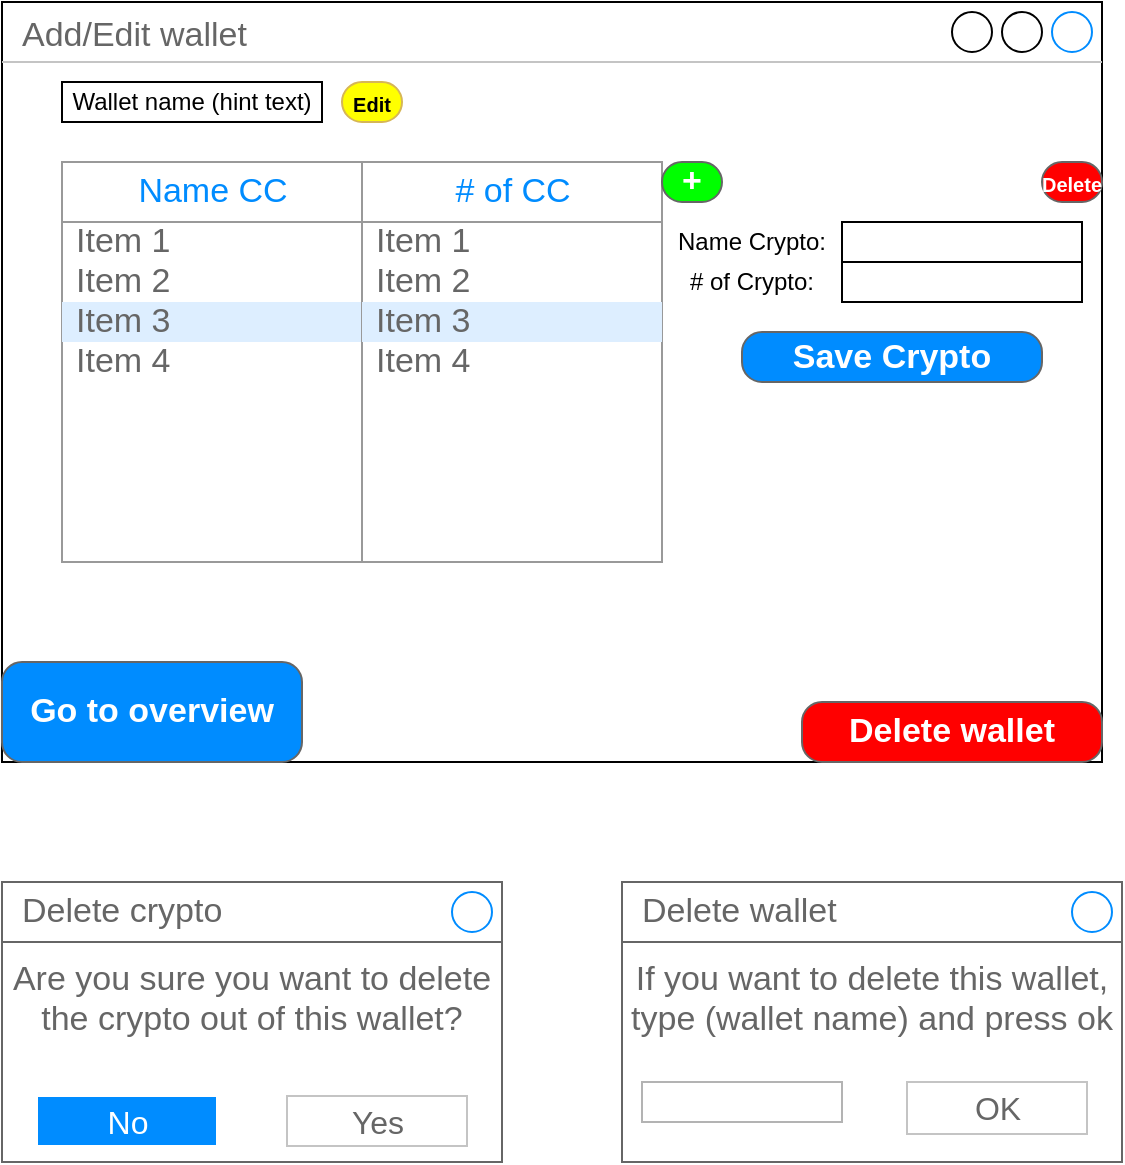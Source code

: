 <mxfile version="13.7.9" type="device"><diagram id="nyt5AFLBLkqbIVctxiFJ" name="Page-1"><mxGraphModel dx="1086" dy="806" grid="1" gridSize="10" guides="1" tooltips="1" connect="1" arrows="1" fold="1" page="1" pageScale="1" pageWidth="827" pageHeight="1169" math="0" shadow="0"><root><mxCell id="0"/><mxCell id="1" parent="0"/><mxCell id="b0OzLWJaSy7-i8YKoPhJ-1" value="Add/Edit wallet" style="strokeWidth=1;shadow=0;dashed=0;align=center;html=1;shape=mxgraph.mockup.containers.window;align=left;verticalAlign=top;spacingLeft=8;strokeColor2=#008cff;strokeColor3=#c4c4c4;fontColor=#666666;mainText=;fontSize=17;labelBackgroundColor=none;" vertex="1" parent="1"><mxGeometry width="550" height="380" as="geometry"/></mxCell><mxCell id="b0OzLWJaSy7-i8YKoPhJ-2" value="Wallet name (hint text)" style="rounded=0;whiteSpace=wrap;html=1;" vertex="1" parent="1"><mxGeometry x="30" y="40" width="130" height="20" as="geometry"/></mxCell><mxCell id="b0OzLWJaSy7-i8YKoPhJ-3" value="&lt;font style=&quot;font-size: 10px&quot;&gt;Edit&lt;/font&gt;" style="strokeWidth=1;shadow=0;dashed=0;align=center;html=1;shape=mxgraph.mockup.buttons.button;strokeColor=#d6b656;mainText=;buttonStyle=round;fontSize=17;fontStyle=1;whiteSpace=wrap;fillColor=#FFFF00;" vertex="1" parent="1"><mxGeometry x="170" y="40" width="30" height="20" as="geometry"/></mxCell><mxCell id="b0OzLWJaSy7-i8YKoPhJ-9" value="" style="strokeWidth=1;shadow=0;dashed=0;align=center;html=1;shape=mxgraph.mockup.forms.rrect;rSize=0;strokeColor=#999999;fillColor=#ffffff;" vertex="1" parent="1"><mxGeometry x="30" y="80" width="150" height="200" as="geometry"/></mxCell><mxCell id="b0OzLWJaSy7-i8YKoPhJ-10" value="Name CC" style="strokeWidth=1;shadow=0;dashed=0;align=center;html=1;shape=mxgraph.mockup.forms.rrect;rSize=0;strokeColor=#999999;fontColor=#008cff;fontSize=17;fillColor=#ffffff;resizeWidth=1;" vertex="1" parent="b0OzLWJaSy7-i8YKoPhJ-9"><mxGeometry width="150" height="30" relative="1" as="geometry"/></mxCell><mxCell id="b0OzLWJaSy7-i8YKoPhJ-11" value="Item 1" style="strokeWidth=1;shadow=0;dashed=0;align=center;html=1;shape=mxgraph.mockup.forms.anchor;fontSize=17;fontColor=#666666;align=left;spacingLeft=5;resizeWidth=1;" vertex="1" parent="b0OzLWJaSy7-i8YKoPhJ-9"><mxGeometry width="150" height="20" relative="1" as="geometry"><mxPoint y="30" as="offset"/></mxGeometry></mxCell><mxCell id="b0OzLWJaSy7-i8YKoPhJ-12" value="Item 2" style="strokeWidth=1;shadow=0;dashed=0;align=center;html=1;shape=mxgraph.mockup.forms.anchor;fontSize=17;fontColor=#666666;align=left;spacingLeft=5;resizeWidth=1;" vertex="1" parent="b0OzLWJaSy7-i8YKoPhJ-9"><mxGeometry width="150" height="20" relative="1" as="geometry"><mxPoint y="50" as="offset"/></mxGeometry></mxCell><mxCell id="b0OzLWJaSy7-i8YKoPhJ-13" value="Item 3" style="strokeWidth=1;shadow=0;dashed=0;align=center;html=1;shape=mxgraph.mockup.forms.rrect;rSize=0;fontSize=17;fontColor=#666666;align=left;spacingLeft=5;fillColor=#ddeeff;strokeColor=none;resizeWidth=1;" vertex="1" parent="b0OzLWJaSy7-i8YKoPhJ-9"><mxGeometry width="150" height="20" relative="1" as="geometry"><mxPoint y="70" as="offset"/></mxGeometry></mxCell><mxCell id="b0OzLWJaSy7-i8YKoPhJ-14" value="Item 4" style="strokeWidth=1;shadow=0;dashed=0;align=center;html=1;shape=mxgraph.mockup.forms.anchor;fontSize=17;fontColor=#666666;align=left;spacingLeft=5;resizeWidth=1;" vertex="1" parent="b0OzLWJaSy7-i8YKoPhJ-9"><mxGeometry width="150" height="20" relative="1" as="geometry"><mxPoint y="90" as="offset"/></mxGeometry></mxCell><mxCell id="b0OzLWJaSy7-i8YKoPhJ-15" value="" style="strokeWidth=1;shadow=0;dashed=0;align=center;html=1;shape=mxgraph.mockup.forms.rrect;rSize=0;strokeColor=#999999;fillColor=#ffffff;" vertex="1" parent="1"><mxGeometry x="180" y="80" width="150" height="200" as="geometry"/></mxCell><mxCell id="b0OzLWJaSy7-i8YKoPhJ-16" value="# of CC" style="strokeWidth=1;shadow=0;dashed=0;align=center;html=1;shape=mxgraph.mockup.forms.rrect;rSize=0;strokeColor=#999999;fontColor=#008cff;fontSize=17;fillColor=#ffffff;resizeWidth=1;" vertex="1" parent="b0OzLWJaSy7-i8YKoPhJ-15"><mxGeometry width="150" height="30" relative="1" as="geometry"/></mxCell><mxCell id="b0OzLWJaSy7-i8YKoPhJ-17" value="Item 1" style="strokeWidth=1;shadow=0;dashed=0;align=center;html=1;shape=mxgraph.mockup.forms.anchor;fontSize=17;fontColor=#666666;align=left;spacingLeft=5;resizeWidth=1;" vertex="1" parent="b0OzLWJaSy7-i8YKoPhJ-15"><mxGeometry width="150" height="20" relative="1" as="geometry"><mxPoint y="30" as="offset"/></mxGeometry></mxCell><mxCell id="b0OzLWJaSy7-i8YKoPhJ-18" value="Item 2" style="strokeWidth=1;shadow=0;dashed=0;align=center;html=1;shape=mxgraph.mockup.forms.anchor;fontSize=17;fontColor=#666666;align=left;spacingLeft=5;resizeWidth=1;" vertex="1" parent="b0OzLWJaSy7-i8YKoPhJ-15"><mxGeometry width="150" height="20" relative="1" as="geometry"><mxPoint y="50" as="offset"/></mxGeometry></mxCell><mxCell id="b0OzLWJaSy7-i8YKoPhJ-19" value="Item 3" style="strokeWidth=1;shadow=0;dashed=0;align=center;html=1;shape=mxgraph.mockup.forms.rrect;rSize=0;fontSize=17;fontColor=#666666;align=left;spacingLeft=5;fillColor=#ddeeff;strokeColor=none;resizeWidth=1;" vertex="1" parent="b0OzLWJaSy7-i8YKoPhJ-15"><mxGeometry width="150" height="20" relative="1" as="geometry"><mxPoint y="70" as="offset"/></mxGeometry></mxCell><mxCell id="b0OzLWJaSy7-i8YKoPhJ-20" value="Item 4" style="strokeWidth=1;shadow=0;dashed=0;align=center;html=1;shape=mxgraph.mockup.forms.anchor;fontSize=17;fontColor=#666666;align=left;spacingLeft=5;resizeWidth=1;" vertex="1" parent="b0OzLWJaSy7-i8YKoPhJ-15"><mxGeometry width="150" height="20" relative="1" as="geometry"><mxPoint y="90" as="offset"/></mxGeometry></mxCell><mxCell id="b0OzLWJaSy7-i8YKoPhJ-21" value="+" style="strokeWidth=1;shadow=0;dashed=0;align=center;html=1;shape=mxgraph.mockup.buttons.button;strokeColor=#666666;fontColor=#ffffff;mainText=;buttonStyle=round;fontSize=17;fontStyle=1;whiteSpace=wrap;fillColor=#00FF00;" vertex="1" parent="1"><mxGeometry x="330" y="80" width="30" height="20" as="geometry"/></mxCell><mxCell id="b0OzLWJaSy7-i8YKoPhJ-22" value="&lt;font style=&quot;font-size: 10px&quot;&gt;Delete&lt;/font&gt;" style="strokeWidth=1;shadow=0;dashed=0;align=center;html=1;shape=mxgraph.mockup.buttons.button;strokeColor=#666666;fontColor=#ffffff;mainText=;buttonStyle=round;fontSize=17;fontStyle=1;whiteSpace=wrap;fillColor=#FF0000;" vertex="1" parent="1"><mxGeometry x="520" y="80" width="30" height="20" as="geometry"/></mxCell><mxCell id="b0OzLWJaSy7-i8YKoPhJ-24" value="Name Crypto:" style="text;html=1;strokeColor=none;fillColor=none;align=center;verticalAlign=middle;whiteSpace=wrap;rounded=0;" vertex="1" parent="1"><mxGeometry x="330" y="110" width="90" height="20" as="geometry"/></mxCell><mxCell id="b0OzLWJaSy7-i8YKoPhJ-25" value="# of Crypto:" style="text;html=1;strokeColor=none;fillColor=none;align=center;verticalAlign=middle;whiteSpace=wrap;rounded=0;" vertex="1" parent="1"><mxGeometry x="330" y="130" width="90" height="20" as="geometry"/></mxCell><mxCell id="b0OzLWJaSy7-i8YKoPhJ-26" value="" style="rounded=0;whiteSpace=wrap;html=1;fillColor=#FFFFFF;" vertex="1" parent="1"><mxGeometry x="420" y="110" width="120" height="20" as="geometry"/></mxCell><mxCell id="b0OzLWJaSy7-i8YKoPhJ-27" value="" style="rounded=0;whiteSpace=wrap;html=1;fillColor=#FFFFFF;" vertex="1" parent="1"><mxGeometry x="420" y="130" width="120" height="20" as="geometry"/></mxCell><mxCell id="b0OzLWJaSy7-i8YKoPhJ-28" value="Delete wallet" style="strokeWidth=1;shadow=0;dashed=0;align=center;html=1;shape=mxgraph.mockup.buttons.button;strokeColor=#666666;fontColor=#ffffff;mainText=;buttonStyle=round;fontSize=17;fontStyle=1;whiteSpace=wrap;fillColor=#FF0000;" vertex="1" parent="1"><mxGeometry x="400" y="350" width="150" height="30" as="geometry"/></mxCell><mxCell id="b0OzLWJaSy7-i8YKoPhJ-29" value="Save Crypto" style="strokeWidth=1;shadow=0;dashed=0;align=center;html=1;shape=mxgraph.mockup.buttons.button;strokeColor=#666666;fontColor=#ffffff;mainText=;buttonStyle=round;fontSize=17;fontStyle=1;fillColor=#008cff;whiteSpace=wrap;" vertex="1" parent="1"><mxGeometry x="370" y="165" width="150" height="25" as="geometry"/></mxCell><mxCell id="b0OzLWJaSy7-i8YKoPhJ-30" value="Go to overview" style="strokeWidth=1;shadow=0;dashed=0;align=center;html=1;shape=mxgraph.mockup.buttons.button;strokeColor=#666666;fontColor=#ffffff;mainText=;buttonStyle=round;fontSize=17;fontStyle=1;fillColor=#008cff;whiteSpace=wrap;" vertex="1" parent="1"><mxGeometry y="330" width="150" height="50" as="geometry"/></mxCell><mxCell id="b0OzLWJaSy7-i8YKoPhJ-31" value="Are you sure you want to delete the crypto out of this wallet?" style="strokeWidth=1;shadow=0;dashed=0;align=center;html=1;shape=mxgraph.mockup.containers.rrect;rSize=0;strokeColor=#666666;fontColor=#666666;fontSize=17;verticalAlign=top;whiteSpace=wrap;fillColor=#ffffff;spacingTop=32;" vertex="1" parent="1"><mxGeometry y="440" width="250" height="140" as="geometry"/></mxCell><mxCell id="b0OzLWJaSy7-i8YKoPhJ-32" value="Delete crypto" style="strokeWidth=1;shadow=0;dashed=0;align=center;html=1;shape=mxgraph.mockup.containers.rrect;rSize=0;fontSize=17;fontColor=#666666;strokeColor=#666666;align=left;spacingLeft=8;fillColor=none;resizeWidth=1;" vertex="1" parent="b0OzLWJaSy7-i8YKoPhJ-31"><mxGeometry width="250" height="30" relative="1" as="geometry"/></mxCell><mxCell id="b0OzLWJaSy7-i8YKoPhJ-33" value="" style="shape=ellipse;strokeColor=#008cff;resizable=0;fillColor=none;html=1;" vertex="1" parent="b0OzLWJaSy7-i8YKoPhJ-32"><mxGeometry x="1" y="0.5" width="20" height="20" relative="1" as="geometry"><mxPoint x="-25" y="-10" as="offset"/></mxGeometry></mxCell><mxCell id="b0OzLWJaSy7-i8YKoPhJ-34" value="&lt;font color=&quot;#ffffff&quot;&gt;No&lt;/font&gt;" style="strokeWidth=1;shadow=0;dashed=0;align=center;html=1;shape=mxgraph.mockup.containers.rrect;rSize=0;fontSize=16;fontColor=#666666;whiteSpace=wrap;fillColor=#008CFF;strokeColor=#FFFFFF;" vertex="1" parent="b0OzLWJaSy7-i8YKoPhJ-31"><mxGeometry x="0.25" y="1" width="90" height="25" relative="1" as="geometry"><mxPoint x="-45" y="-33" as="offset"/></mxGeometry></mxCell><mxCell id="b0OzLWJaSy7-i8YKoPhJ-35" value="Yes" style="strokeWidth=1;shadow=0;dashed=0;align=center;html=1;shape=mxgraph.mockup.containers.rrect;rSize=0;fontSize=16;fontColor=#666666;strokeColor=#c4c4c4;whiteSpace=wrap;fillColor=none;" vertex="1" parent="b0OzLWJaSy7-i8YKoPhJ-31"><mxGeometry x="0.75" y="1" width="90" height="25" relative="1" as="geometry"><mxPoint x="-45" y="-33" as="offset"/></mxGeometry></mxCell><mxCell id="b0OzLWJaSy7-i8YKoPhJ-36" value="If you want to delete this wallet, type (wallet name) and press ok" style="strokeWidth=1;shadow=0;dashed=0;align=center;html=1;shape=mxgraph.mockup.containers.rrect;rSize=0;strokeColor=#666666;fontColor=#666666;fontSize=17;verticalAlign=top;whiteSpace=wrap;fillColor=#ffffff;spacingTop=32;" vertex="1" parent="1"><mxGeometry x="310" y="440" width="250" height="140" as="geometry"/></mxCell><mxCell id="b0OzLWJaSy7-i8YKoPhJ-37" value="Delete wallet" style="strokeWidth=1;shadow=0;dashed=0;align=center;html=1;shape=mxgraph.mockup.containers.rrect;rSize=0;fontSize=17;fontColor=#666666;strokeColor=#666666;align=left;spacingLeft=8;fillColor=none;resizeWidth=1;" vertex="1" parent="b0OzLWJaSy7-i8YKoPhJ-36"><mxGeometry width="250" height="30" relative="1" as="geometry"/></mxCell><mxCell id="b0OzLWJaSy7-i8YKoPhJ-38" value="" style="shape=ellipse;strokeColor=#008cff;resizable=0;fillColor=none;html=1;" vertex="1" parent="b0OzLWJaSy7-i8YKoPhJ-37"><mxGeometry x="1" y="0.5" width="20" height="20" relative="1" as="geometry"><mxPoint x="-25" y="-10" as="offset"/></mxGeometry></mxCell><mxCell id="b0OzLWJaSy7-i8YKoPhJ-40" value="OK" style="strokeWidth=1;shadow=0;dashed=0;align=center;html=1;shape=mxgraph.mockup.containers.rrect;rSize=0;fontSize=16;fontColor=#666666;strokeColor=#c4c4c4;whiteSpace=wrap;fillColor=none;" vertex="1" parent="b0OzLWJaSy7-i8YKoPhJ-36"><mxGeometry x="0.75" y="1" width="90" height="26" relative="1" as="geometry"><mxPoint x="-45" y="-40" as="offset"/></mxGeometry></mxCell><mxCell id="b0OzLWJaSy7-i8YKoPhJ-41" value="" style="rounded=0;whiteSpace=wrap;html=1;fillColor=#FFFFFF;strokeColor=#B3B3B3;" vertex="1" parent="b0OzLWJaSy7-i8YKoPhJ-36"><mxGeometry x="10" y="100" width="100" height="20" as="geometry"/></mxCell></root></mxGraphModel></diagram></mxfile>